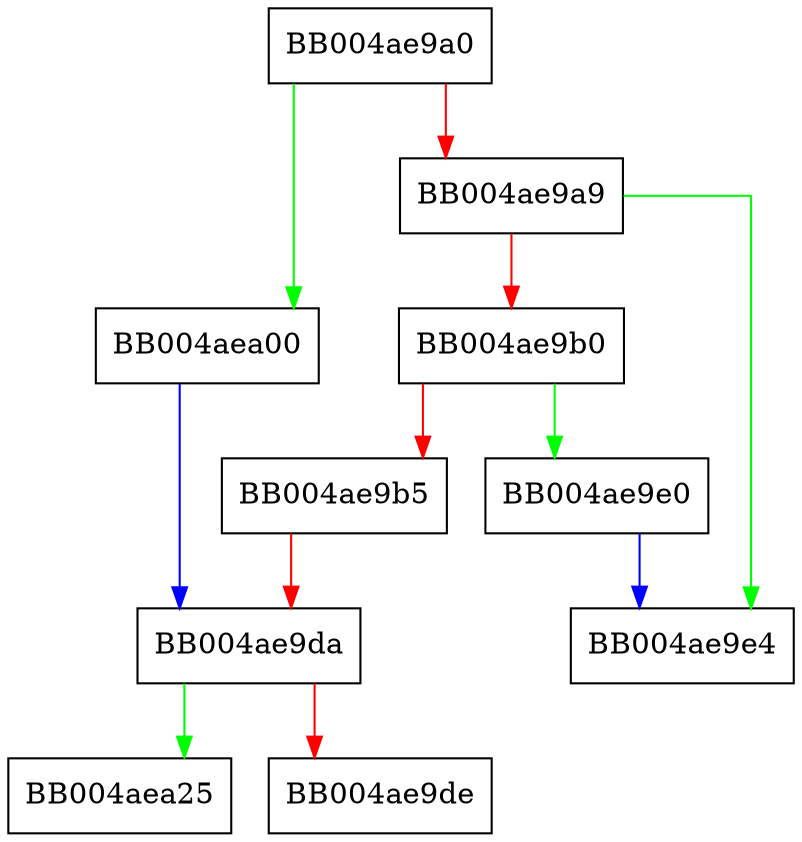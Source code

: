 digraph ossl_quic_conn_set_override_now_cb {
  node [shape="box"];
  graph [splines=ortho];
  BB004ae9a0 -> BB004aea00 [color="green"];
  BB004ae9a0 -> BB004ae9a9 [color="red"];
  BB004ae9a9 -> BB004ae9e4 [color="green"];
  BB004ae9a9 -> BB004ae9b0 [color="red"];
  BB004ae9b0 -> BB004ae9e0 [color="green"];
  BB004ae9b0 -> BB004ae9b5 [color="red"];
  BB004ae9b5 -> BB004ae9da [color="red"];
  BB004ae9da -> BB004aea25 [color="green"];
  BB004ae9da -> BB004ae9de [color="red"];
  BB004ae9e0 -> BB004ae9e4 [color="blue"];
  BB004aea00 -> BB004ae9da [color="blue"];
}